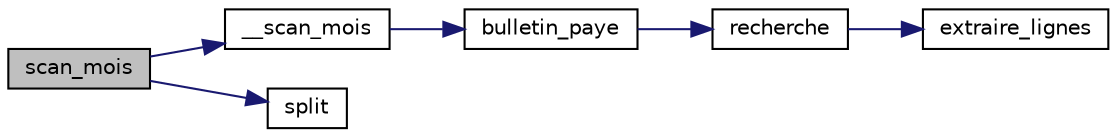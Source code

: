 digraph "scan_mois"
{
 // INTERACTIVE_SVG=YES
  edge [fontname="Helvetica",fontsize="10",labelfontname="Helvetica",labelfontsize="10"];
  node [fontname="Helvetica",fontsize="10",shape=record];
  rankdir="LR";
  Node18 [label="scan_mois",height=0.2,width=0.4,color="black", fillcolor="grey75", style="filled", fontcolor="black"];
  Node18 -> Node19 [color="midnightblue",fontsize="10",style="solid",fontname="Helvetica"];
  Node19 [label="__scan_mois",height=0.2,width=0.4,color="black", fillcolor="white", style="filled",URL="$recherche_8cpp.html#a142c86cfc71536c9cfaf6fa9e47a1611"];
  Node19 -> Node20 [color="midnightblue",fontsize="10",style="solid",fontname="Helvetica"];
  Node20 [label="bulletin_paye",height=0.2,width=0.4,color="black", fillcolor="white", style="filled",URL="$recherche_8cpp.html#a36576fe3eaca7bc6525c43d9bed05738",tooltip="Crée le répertoire d&#39;exportation d&#39;un bulletin de paye donné pour un matricule, un mois et une année ..."];
  Node20 -> Node21 [color="midnightblue",fontsize="10",style="solid",fontname="Helvetica"];
  Node21 [label="recherche",height=0.2,width=0.4,color="black", fillcolor="white", style="filled",URL="$recherche_8cpp.html#a7c170acf1897b8bcf6e41e3853db1ae0"];
  Node21 -> Node22 [color="midnightblue",fontsize="10",style="solid",fontname="Helvetica"];
  Node22 [label="extraire_lignes",height=0.2,width=0.4,color="black", fillcolor="white", style="filled",URL="$recherche_8cpp.html#abb222aafededdf9d279d03b5fb62bc11",tooltip="Extrait le bulletin de paye correspondant à la ligne de début et de fin dans le fichier XML base de p..."];
  Node18 -> Node23 [color="midnightblue",fontsize="10",style="solid",fontname="Helvetica"];
  Node23 [label="split",height=0.2,width=0.4,color="black", fillcolor="white", style="filled",URL="$fonctions__auxiliaires_8cpp.html#add313f0fe82466f4c1c4622307d928bc",tooltip="Scinde une chaîne de caractères en ses composants séparées par un délimiteur. "];
}
